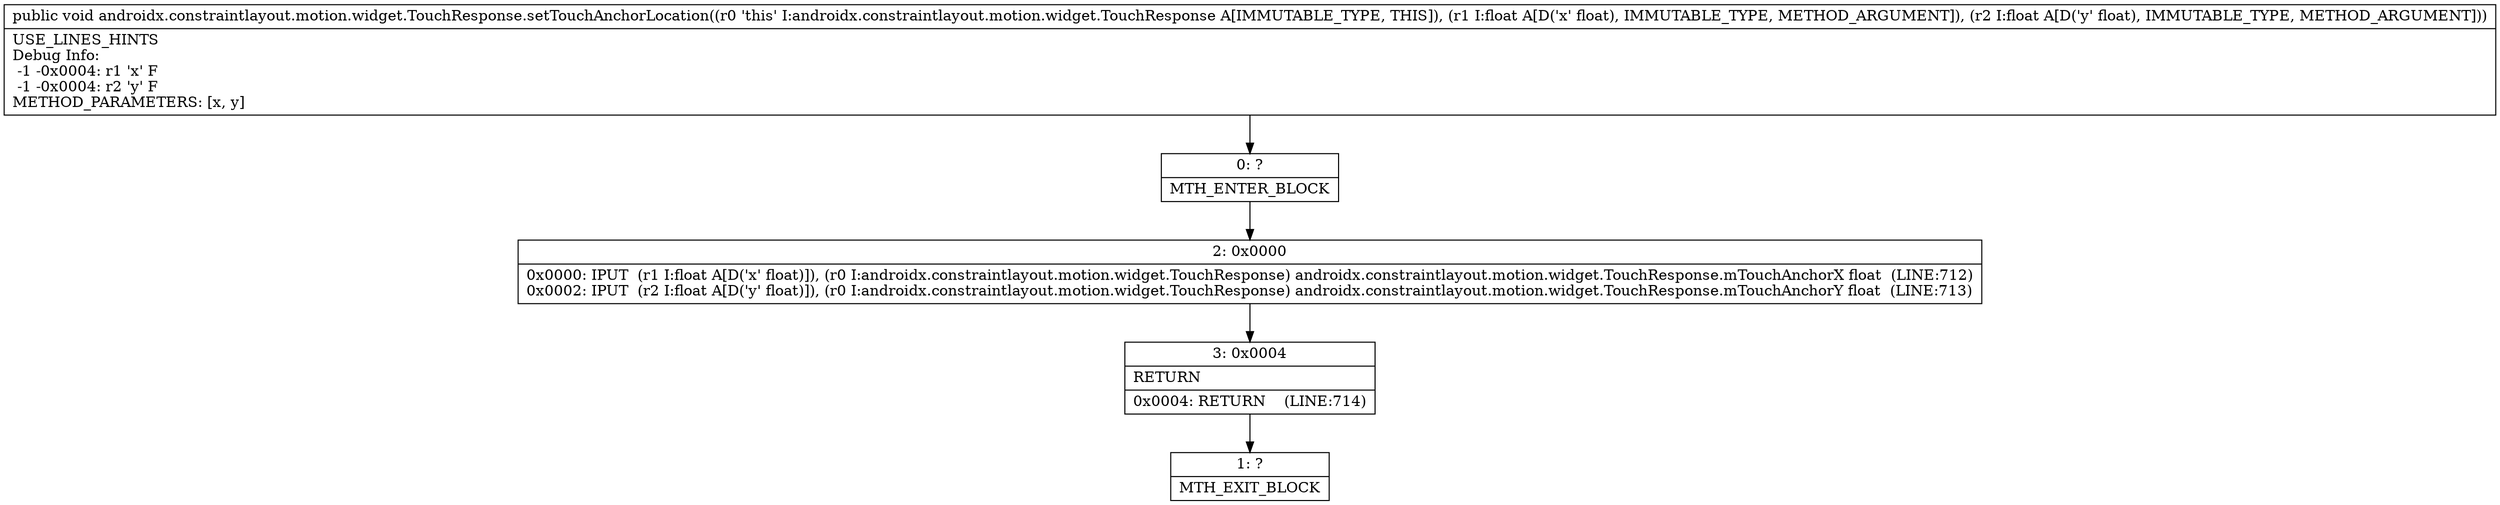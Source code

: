 digraph "CFG forandroidx.constraintlayout.motion.widget.TouchResponse.setTouchAnchorLocation(FF)V" {
Node_0 [shape=record,label="{0\:\ ?|MTH_ENTER_BLOCK\l}"];
Node_2 [shape=record,label="{2\:\ 0x0000|0x0000: IPUT  (r1 I:float A[D('x' float)]), (r0 I:androidx.constraintlayout.motion.widget.TouchResponse) androidx.constraintlayout.motion.widget.TouchResponse.mTouchAnchorX float  (LINE:712)\l0x0002: IPUT  (r2 I:float A[D('y' float)]), (r0 I:androidx.constraintlayout.motion.widget.TouchResponse) androidx.constraintlayout.motion.widget.TouchResponse.mTouchAnchorY float  (LINE:713)\l}"];
Node_3 [shape=record,label="{3\:\ 0x0004|RETURN\l|0x0004: RETURN    (LINE:714)\l}"];
Node_1 [shape=record,label="{1\:\ ?|MTH_EXIT_BLOCK\l}"];
MethodNode[shape=record,label="{public void androidx.constraintlayout.motion.widget.TouchResponse.setTouchAnchorLocation((r0 'this' I:androidx.constraintlayout.motion.widget.TouchResponse A[IMMUTABLE_TYPE, THIS]), (r1 I:float A[D('x' float), IMMUTABLE_TYPE, METHOD_ARGUMENT]), (r2 I:float A[D('y' float), IMMUTABLE_TYPE, METHOD_ARGUMENT]))  | USE_LINES_HINTS\lDebug Info:\l  \-1 \-0x0004: r1 'x' F\l  \-1 \-0x0004: r2 'y' F\lMETHOD_PARAMETERS: [x, y]\l}"];
MethodNode -> Node_0;Node_0 -> Node_2;
Node_2 -> Node_3;
Node_3 -> Node_1;
}

